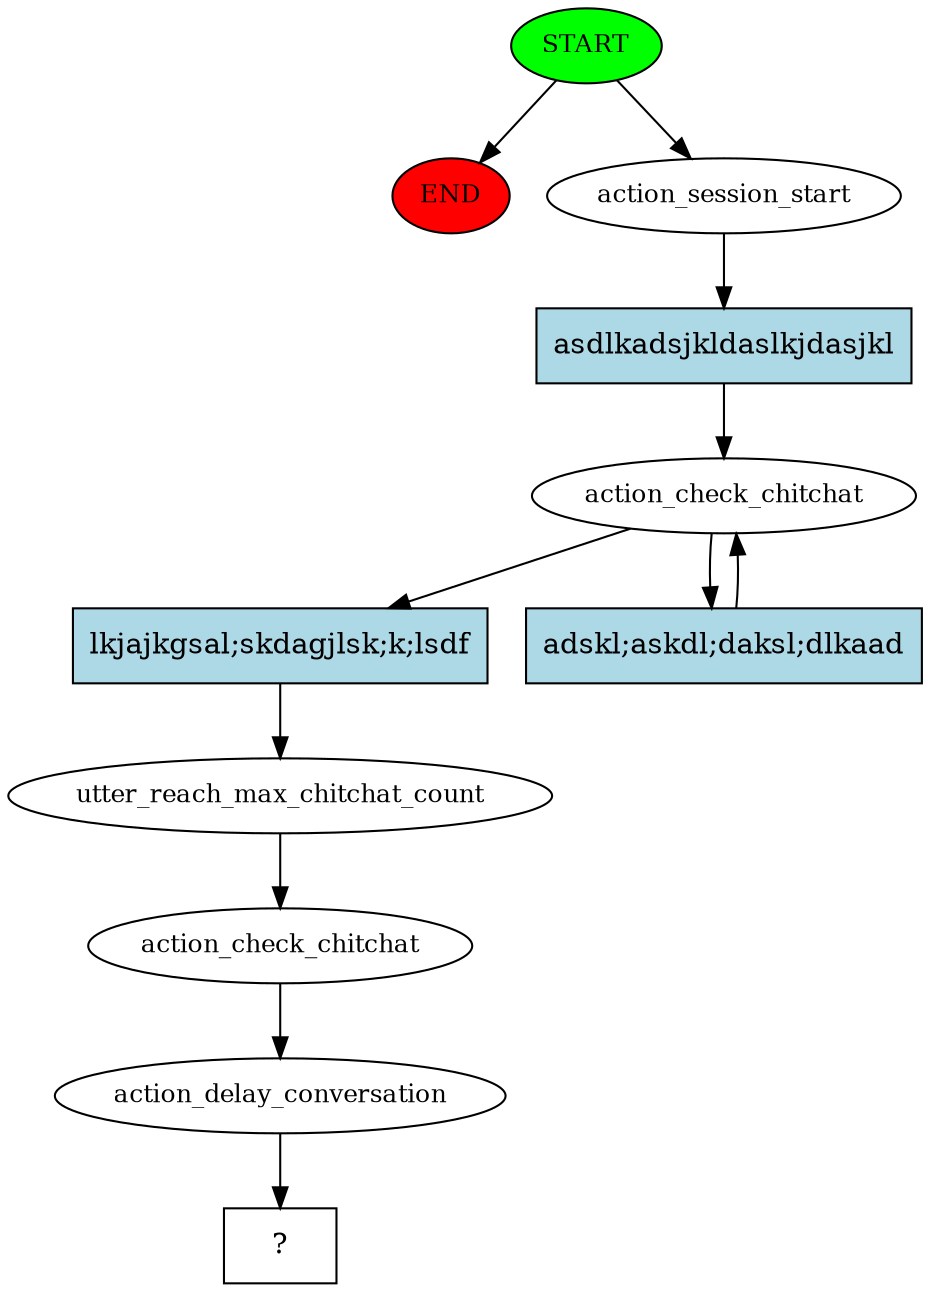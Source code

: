digraph  {
0 [class="start active", fillcolor=green, fontsize=12, label=START, style=filled];
"-1" [class=end, fillcolor=red, fontsize=12, label=END, style=filled];
1 [class=active, fontsize=12, label=action_session_start];
2 [class=active, fontsize=12, label=action_check_chitchat];
4 [class=active, fontsize=12, label=utter_reach_max_chitchat_count];
5 [class=active, fontsize=12, label=action_check_chitchat];
6 [class=active, fontsize=12, label=action_delay_conversation];
7 [class="intent dashed active", label="  ?  ", shape=rect];
8 [class="intent active", fillcolor=lightblue, label=asdlkadsjkldaslkjdasjkl, shape=rect, style=filled];
9 [class="intent active", fillcolor=lightblue, label="lkjajkgsal;skdagjlsk;k;lsdf", shape=rect, style=filled];
10 [class="intent active", fillcolor=lightblue, label="adskl;askdl;daksl;dlkaad", shape=rect, style=filled];
0 -> "-1"  [class="", key=NONE, label=""];
0 -> 1  [class=active, key=NONE, label=""];
1 -> 8  [class=active, key=0];
2 -> 9  [class=active, key=0];
2 -> 10  [class=active, key=0];
4 -> 5  [class=active, key=NONE, label=""];
5 -> 6  [class=active, key=NONE, label=""];
6 -> 7  [class=active, key=NONE, label=""];
8 -> 2  [class=active, key=0];
9 -> 4  [class=active, key=0];
10 -> 2  [class=active, key=0];
}
